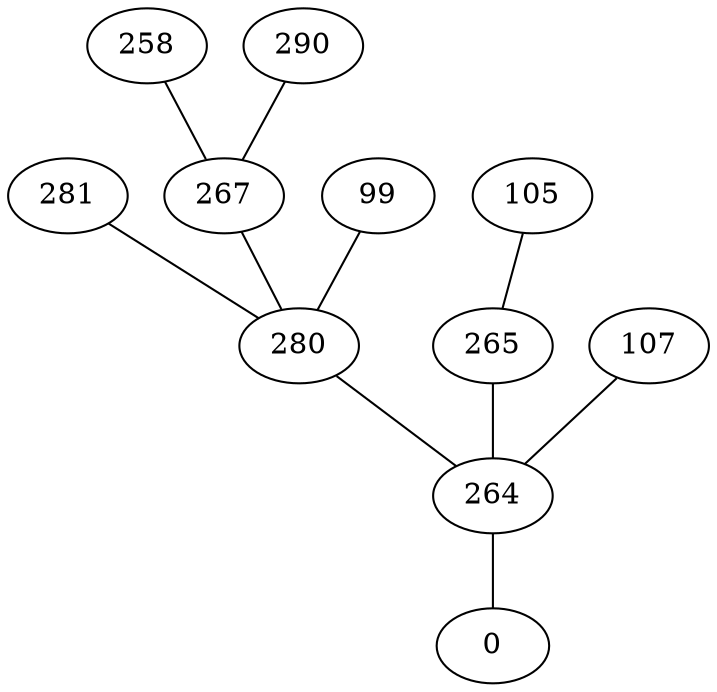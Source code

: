 strict graph {
	264 -- 0;
	280 -- 264;
	265 -- 264;
	281 -- 280;
	107 -- 264;
	105 -- 265;
	267 -- 280;
	99 -- 280;
	258 -- 267;
	290 -- 267;
}
